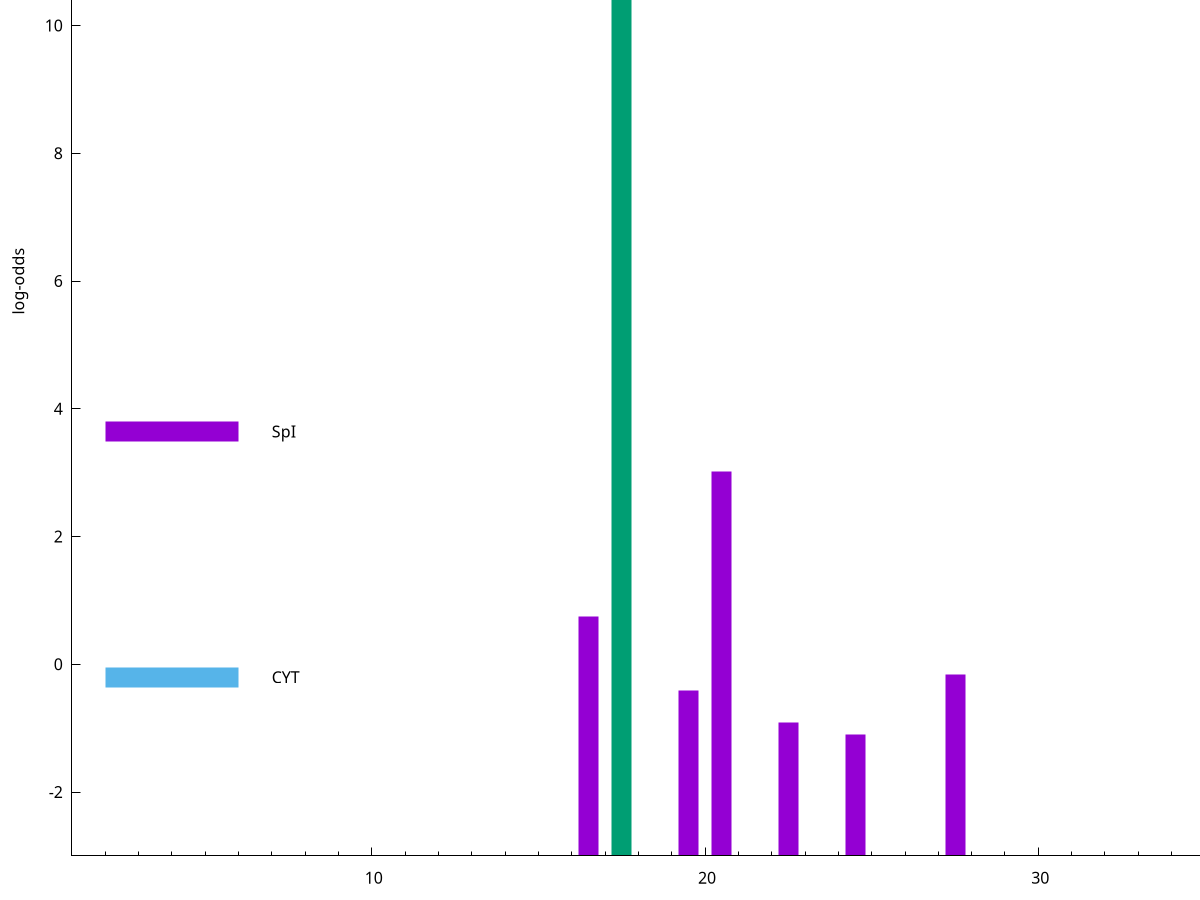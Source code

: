 set title "LipoP predictions for SRR3996252.gff"
set size 2., 1.4
set xrange [1:70] 
set mxtics 10
set yrange [-3:15]
set y2range [0:18]
set ylabel "log-odds"
set term postscript eps color solid "Helvetica" 30
set output "SRR3996252.gff39.eps"
set arrow from 2,10.6501 to 6,10.6501 nohead lt 2 lw 20
set label "SpII" at 7,10.6501
set arrow from 2,3.64603 to 6,3.64603 nohead lt 1 lw 20
set label "SpI" at 7,3.64603
set arrow from 2,-0.200913 to 6,-0.200913 nohead lt 3 lw 20
set label "CYT" at 7,-0.200913
set arrow from 2,10.6501 to 6,10.6501 nohead lt 2 lw 20
set label "SpII" at 7,10.6501
# NOTE: The scores below are the log-odds scores with the threshold
# NOTE: subtracted (a hack to make gnuplot make the histogram all
# NOTE: look nice).
plot "-" axes x1y2 title "" with impulses lt 2 lw 20, "-" axes x1y2 title "" with impulses lt 1 lw 20
17.500000 13.650100
e
20.500000 6.018520
16.500000 3.751379
27.500000 2.840861
19.500000 2.590432
22.500000 2.081434
24.500000 1.897720
e
exit
